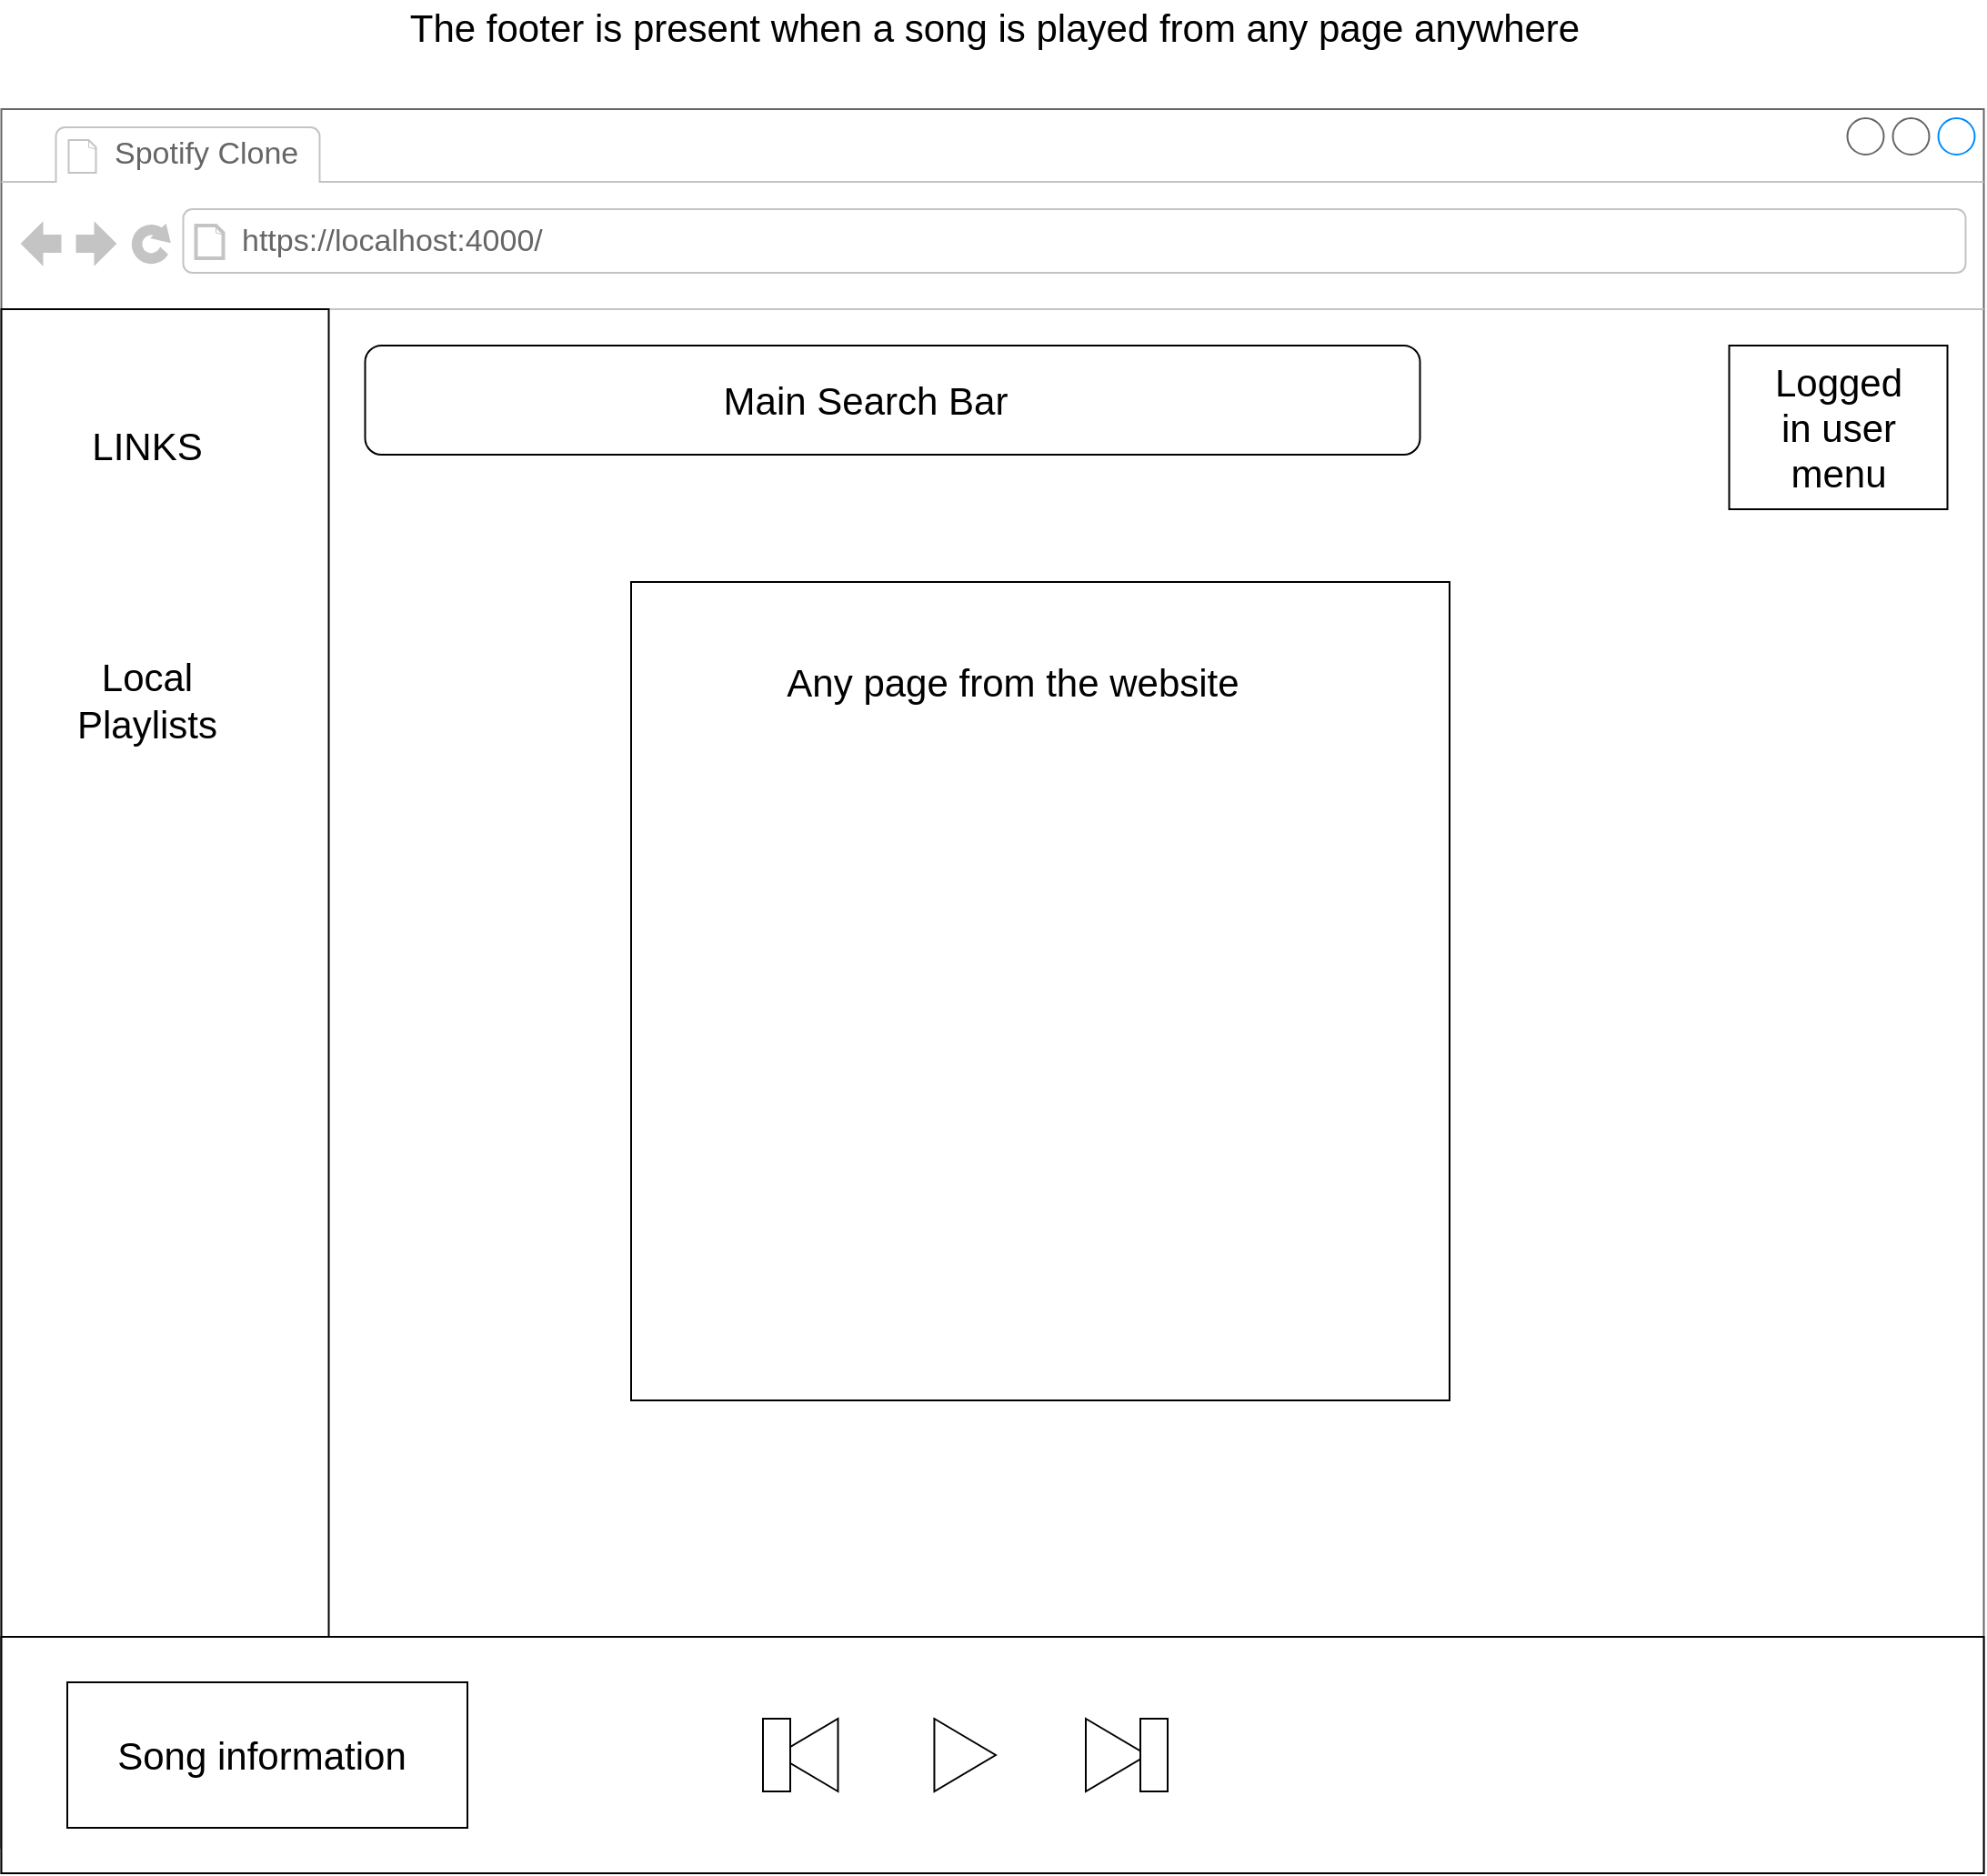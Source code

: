 <mxfile version="20.8.13" type="github">
  <diagram name="Page-1" id="4-2ZoiHcfhYx_J80lWIu">
    <mxGraphModel dx="2868" dy="1528" grid="1" gridSize="10" guides="1" tooltips="1" connect="1" arrows="1" fold="1" page="1" pageScale="1" pageWidth="1200" pageHeight="1100" math="0" shadow="0">
      <root>
        <mxCell id="0" />
        <mxCell id="1" parent="0" />
        <mxCell id="hcFjnAH-e2oEKWQ587xF-1" value="rt" style="strokeWidth=1;shadow=0;dashed=0;align=center;html=1;shape=mxgraph.mockup.containers.browserWindow;rSize=0;strokeColor=#666666;strokeColor2=#008cff;strokeColor3=#c4c4c4;mainText=,;recursiveResize=0;" vertex="1" parent="1">
          <mxGeometry x="53.75" y="110" width="1090" height="970" as="geometry" />
        </mxCell>
        <mxCell id="hcFjnAH-e2oEKWQ587xF-2" value="Spotify Clone" style="strokeWidth=1;shadow=0;dashed=0;align=center;html=1;shape=mxgraph.mockup.containers.anchor;fontSize=17;fontColor=#666666;align=left;" vertex="1" parent="hcFjnAH-e2oEKWQ587xF-1">
          <mxGeometry x="60" y="12" width="110" height="26" as="geometry" />
        </mxCell>
        <mxCell id="hcFjnAH-e2oEKWQ587xF-3" value="https://localhost:4000/" style="strokeWidth=1;shadow=0;dashed=0;align=center;html=1;shape=mxgraph.mockup.containers.anchor;rSize=0;fontSize=17;fontColor=#666666;align=left;" vertex="1" parent="hcFjnAH-e2oEKWQ587xF-1">
          <mxGeometry x="130" y="60" width="250" height="26" as="geometry" />
        </mxCell>
        <mxCell id="hcFjnAH-e2oEKWQ587xF-4" value="" style="rounded=0;whiteSpace=wrap;html=1;rotation=90;" vertex="1" parent="hcFjnAH-e2oEKWQ587xF-1">
          <mxGeometry x="-332.96" y="442.97" width="845.93" height="180" as="geometry" />
        </mxCell>
        <mxCell id="hcFjnAH-e2oEKWQ587xF-5" value="&lt;font style=&quot;font-size: 21px;&quot;&gt;LINKS&lt;/font&gt;" style="text;html=1;strokeColor=none;fillColor=none;align=center;verticalAlign=middle;whiteSpace=wrap;rounded=0;" vertex="1" parent="hcFjnAH-e2oEKWQ587xF-1">
          <mxGeometry x="20" y="130" width="120" height="110" as="geometry" />
        </mxCell>
        <mxCell id="hcFjnAH-e2oEKWQ587xF-6" value="&lt;font style=&quot;font-size: 21px;&quot;&gt;Local&lt;br&gt;Playlists&lt;br&gt;&lt;/font&gt;" style="text;html=1;strokeColor=none;fillColor=none;align=center;verticalAlign=middle;whiteSpace=wrap;rounded=0;" vertex="1" parent="hcFjnAH-e2oEKWQ587xF-1">
          <mxGeometry x="20" y="270" width="120" height="110" as="geometry" />
        </mxCell>
        <mxCell id="hcFjnAH-e2oEKWQ587xF-7" value="" style="rounded=1;whiteSpace=wrap;html=1;fontSize=21;" vertex="1" parent="hcFjnAH-e2oEKWQ587xF-1">
          <mxGeometry x="200" y="130" width="580" height="60" as="geometry" />
        </mxCell>
        <mxCell id="hcFjnAH-e2oEKWQ587xF-8" value="Main Search Bar" style="text;html=1;strokeColor=none;fillColor=none;align=center;verticalAlign=middle;whiteSpace=wrap;rounded=0;fontSize=21;" vertex="1" parent="hcFjnAH-e2oEKWQ587xF-1">
          <mxGeometry x="210" y="145" width="530" height="30" as="geometry" />
        </mxCell>
        <mxCell id="hcFjnAH-e2oEKWQ587xF-9" value="" style="rounded=0;whiteSpace=wrap;html=1;fontSize=21;" vertex="1" parent="hcFjnAH-e2oEKWQ587xF-1">
          <mxGeometry x="950" y="130" width="120" height="90" as="geometry" />
        </mxCell>
        <mxCell id="hcFjnAH-e2oEKWQ587xF-10" value="Logged in user menu" style="text;html=1;strokeColor=none;fillColor=none;align=center;verticalAlign=middle;whiteSpace=wrap;rounded=0;fontSize=21;" vertex="1" parent="hcFjnAH-e2oEKWQ587xF-1">
          <mxGeometry x="980" y="160" width="60" height="30" as="geometry" />
        </mxCell>
        <mxCell id="hcFjnAH-e2oEKWQ587xF-29" value="" style="whiteSpace=wrap;html=1;aspect=fixed;" vertex="1" parent="hcFjnAH-e2oEKWQ587xF-1">
          <mxGeometry x="346.25" y="260" width="450" height="450" as="geometry" />
        </mxCell>
        <mxCell id="hcFjnAH-e2oEKWQ587xF-30" value="&lt;font style=&quot;font-size: 21px;&quot;&gt;Any page from the website&lt;/font&gt;" style="text;html=1;strokeColor=none;fillColor=none;align=center;verticalAlign=middle;whiteSpace=wrap;rounded=0;" vertex="1" parent="hcFjnAH-e2oEKWQ587xF-1">
          <mxGeometry x="406.25" y="300" width="300" height="30" as="geometry" />
        </mxCell>
        <mxCell id="hcFjnAH-e2oEKWQ587xF-31" value="" style="rounded=0;whiteSpace=wrap;html=1;fontSize=21;" vertex="1" parent="hcFjnAH-e2oEKWQ587xF-1">
          <mxGeometry y="840" width="1090" height="130" as="geometry" />
        </mxCell>
        <mxCell id="hcFjnAH-e2oEKWQ587xF-32" value="" style="triangle;whiteSpace=wrap;html=1;fontSize=21;" vertex="1" parent="hcFjnAH-e2oEKWQ587xF-1">
          <mxGeometry x="512.97" y="885" width="33.75" height="40" as="geometry" />
        </mxCell>
        <mxCell id="hcFjnAH-e2oEKWQ587xF-34" value="" style="triangle;whiteSpace=wrap;html=1;fontSize=21;" vertex="1" parent="hcFjnAH-e2oEKWQ587xF-1">
          <mxGeometry x="596.25" y="885" width="33.75" height="40" as="geometry" />
        </mxCell>
        <mxCell id="hcFjnAH-e2oEKWQ587xF-35" value="" style="rounded=0;whiteSpace=wrap;html=1;fontSize=21;rotation=90;" vertex="1" parent="hcFjnAH-e2oEKWQ587xF-1">
          <mxGeometry x="613.75" y="897.5" width="40" height="15" as="geometry" />
        </mxCell>
        <mxCell id="hcFjnAH-e2oEKWQ587xF-36" value="" style="triangle;whiteSpace=wrap;html=1;fontSize=21;rotation=-180;" vertex="1" parent="hcFjnAH-e2oEKWQ587xF-1">
          <mxGeometry x="426.25" y="885" width="33.75" height="40" as="geometry" />
        </mxCell>
        <mxCell id="hcFjnAH-e2oEKWQ587xF-37" value="" style="rounded=0;whiteSpace=wrap;html=1;fontSize=21;rotation=90;" vertex="1" parent="hcFjnAH-e2oEKWQ587xF-1">
          <mxGeometry x="406.25" y="897.5" width="40" height="15" as="geometry" />
        </mxCell>
        <mxCell id="hcFjnAH-e2oEKWQ587xF-40" value="" style="rounded=0;whiteSpace=wrap;html=1;fontSize=21;" vertex="1" parent="hcFjnAH-e2oEKWQ587xF-1">
          <mxGeometry x="36.25" y="865" width="220" height="80" as="geometry" />
        </mxCell>
        <mxCell id="hcFjnAH-e2oEKWQ587xF-41" value="Song information" style="text;html=1;strokeColor=none;fillColor=none;align=center;verticalAlign=middle;whiteSpace=wrap;rounded=0;fontSize=21;" vertex="1" parent="hcFjnAH-e2oEKWQ587xF-1">
          <mxGeometry x="46.25" y="890" width="193.75" height="30" as="geometry" />
        </mxCell>
        <mxCell id="hcFjnAH-e2oEKWQ587xF-42" value="The footer is present when a song is played from any page anywhere" style="text;html=1;strokeColor=none;fillColor=none;align=center;verticalAlign=middle;whiteSpace=wrap;rounded=0;fontSize=21;" vertex="1" parent="1">
          <mxGeometry x="210" y="50" width="780" height="30" as="geometry" />
        </mxCell>
      </root>
    </mxGraphModel>
  </diagram>
</mxfile>
